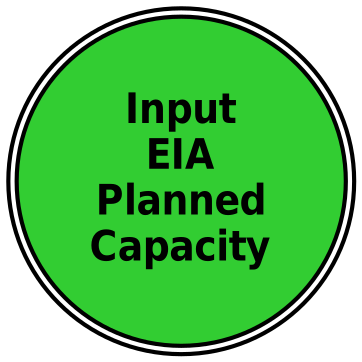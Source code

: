 digraph dependencies {
layers="one:two:three";
outputorder="edgesfirst";
nodesep=0.75;
Input_EIA_Planned_Capacity [layer="two"] [style="filled"] [height="2.2"] [shape="doublecircle"] [fontsize="20"] [fillcolor="limegreen"] [fontname="Helvetica-Narrow-Bold"] [fixedsize="true"] [label="Input\nEIA\nPlanned\nCapacity"] [width="2.2"] [penwidth="2"];
}